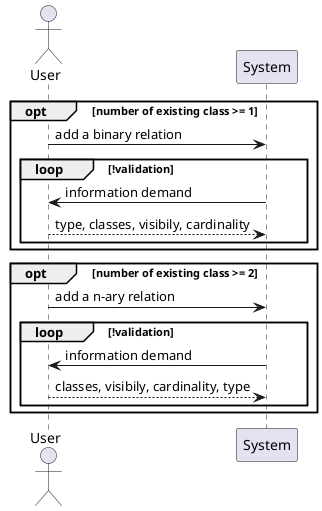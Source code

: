 @startuml
    actor User as u
    participant System as s

    opt number of existing class >= 1
        u -> s: add a binary relation
        loop !validation
            s -> u: information demand
            u --> s: type, classes, visibily, cardinality
        end
    end

    opt number of existing class >= 2
        u -> s: add a n-ary relation
        loop !validation
            s -> u: information demand
            u --> s: classes, visibily, cardinality, type
        end
    end
@enduml